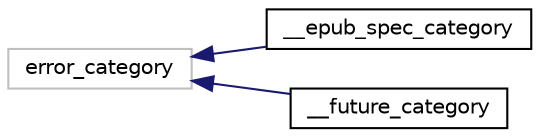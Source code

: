 digraph "Graphical Class Hierarchy"
{
  edge [fontname="Helvetica",fontsize="10",labelfontname="Helvetica",labelfontsize="10"];
  node [fontname="Helvetica",fontsize="10",shape=record];
  rankdir="LR";
  Node1 [label="error_category",height=0.2,width=0.4,color="grey75", fillcolor="white", style="filled"];
  Node1 -> Node2 [dir="back",color="midnightblue",fontsize="10",style="solid",fontname="Helvetica"];
  Node2 [label="__epub_spec_category",height=0.2,width=0.4,color="black", fillcolor="white", style="filled",URL="$class____epub__spec__category.xhtml"];
  Node1 -> Node3 [dir="back",color="midnightblue",fontsize="10",style="solid",fontname="Helvetica"];
  Node3 [label="__future_category",height=0.2,width=0.4,color="black", fillcolor="white", style="filled",URL="$class____future__category.xhtml"];
}
